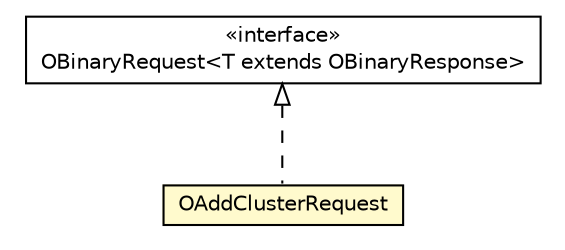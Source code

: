 #!/usr/local/bin/dot
#
# Class diagram 
# Generated by UMLGraph version R5_6-24-gf6e263 (http://www.umlgraph.org/)
#

digraph G {
	edge [fontname="Helvetica",fontsize=10,labelfontname="Helvetica",labelfontsize=10];
	node [fontname="Helvetica",fontsize=10,shape=plaintext];
	nodesep=0.25;
	ranksep=0.5;
	// com.orientechnologies.orient.client.remote.OBinaryRequest<T extends com.orientechnologies.orient.client.remote.OBinaryResponse>
	c1262918 [label=<<table title="com.orientechnologies.orient.client.remote.OBinaryRequest" border="0" cellborder="1" cellspacing="0" cellpadding="2" port="p" href="../OBinaryRequest.html">
		<tr><td><table border="0" cellspacing="0" cellpadding="1">
<tr><td align="center" balign="center"> &#171;interface&#187; </td></tr>
<tr><td align="center" balign="center"> OBinaryRequest&lt;T extends OBinaryResponse&gt; </td></tr>
		</table></td></tr>
		</table>>, URL="../OBinaryRequest.html", fontname="Helvetica", fontcolor="black", fontsize=10.0];
	// com.orientechnologies.orient.client.remote.message.OAddClusterRequest
	c1262934 [label=<<table title="com.orientechnologies.orient.client.remote.message.OAddClusterRequest" border="0" cellborder="1" cellspacing="0" cellpadding="2" port="p" bgcolor="lemonChiffon" href="./OAddClusterRequest.html">
		<tr><td><table border="0" cellspacing="0" cellpadding="1">
<tr><td align="center" balign="center"> OAddClusterRequest </td></tr>
		</table></td></tr>
		</table>>, URL="./OAddClusterRequest.html", fontname="Helvetica", fontcolor="black", fontsize=10.0];
	//com.orientechnologies.orient.client.remote.message.OAddClusterRequest implements com.orientechnologies.orient.client.remote.OBinaryRequest<T extends com.orientechnologies.orient.client.remote.OBinaryResponse>
	c1262918:p -> c1262934:p [dir=back,arrowtail=empty,style=dashed];
}

